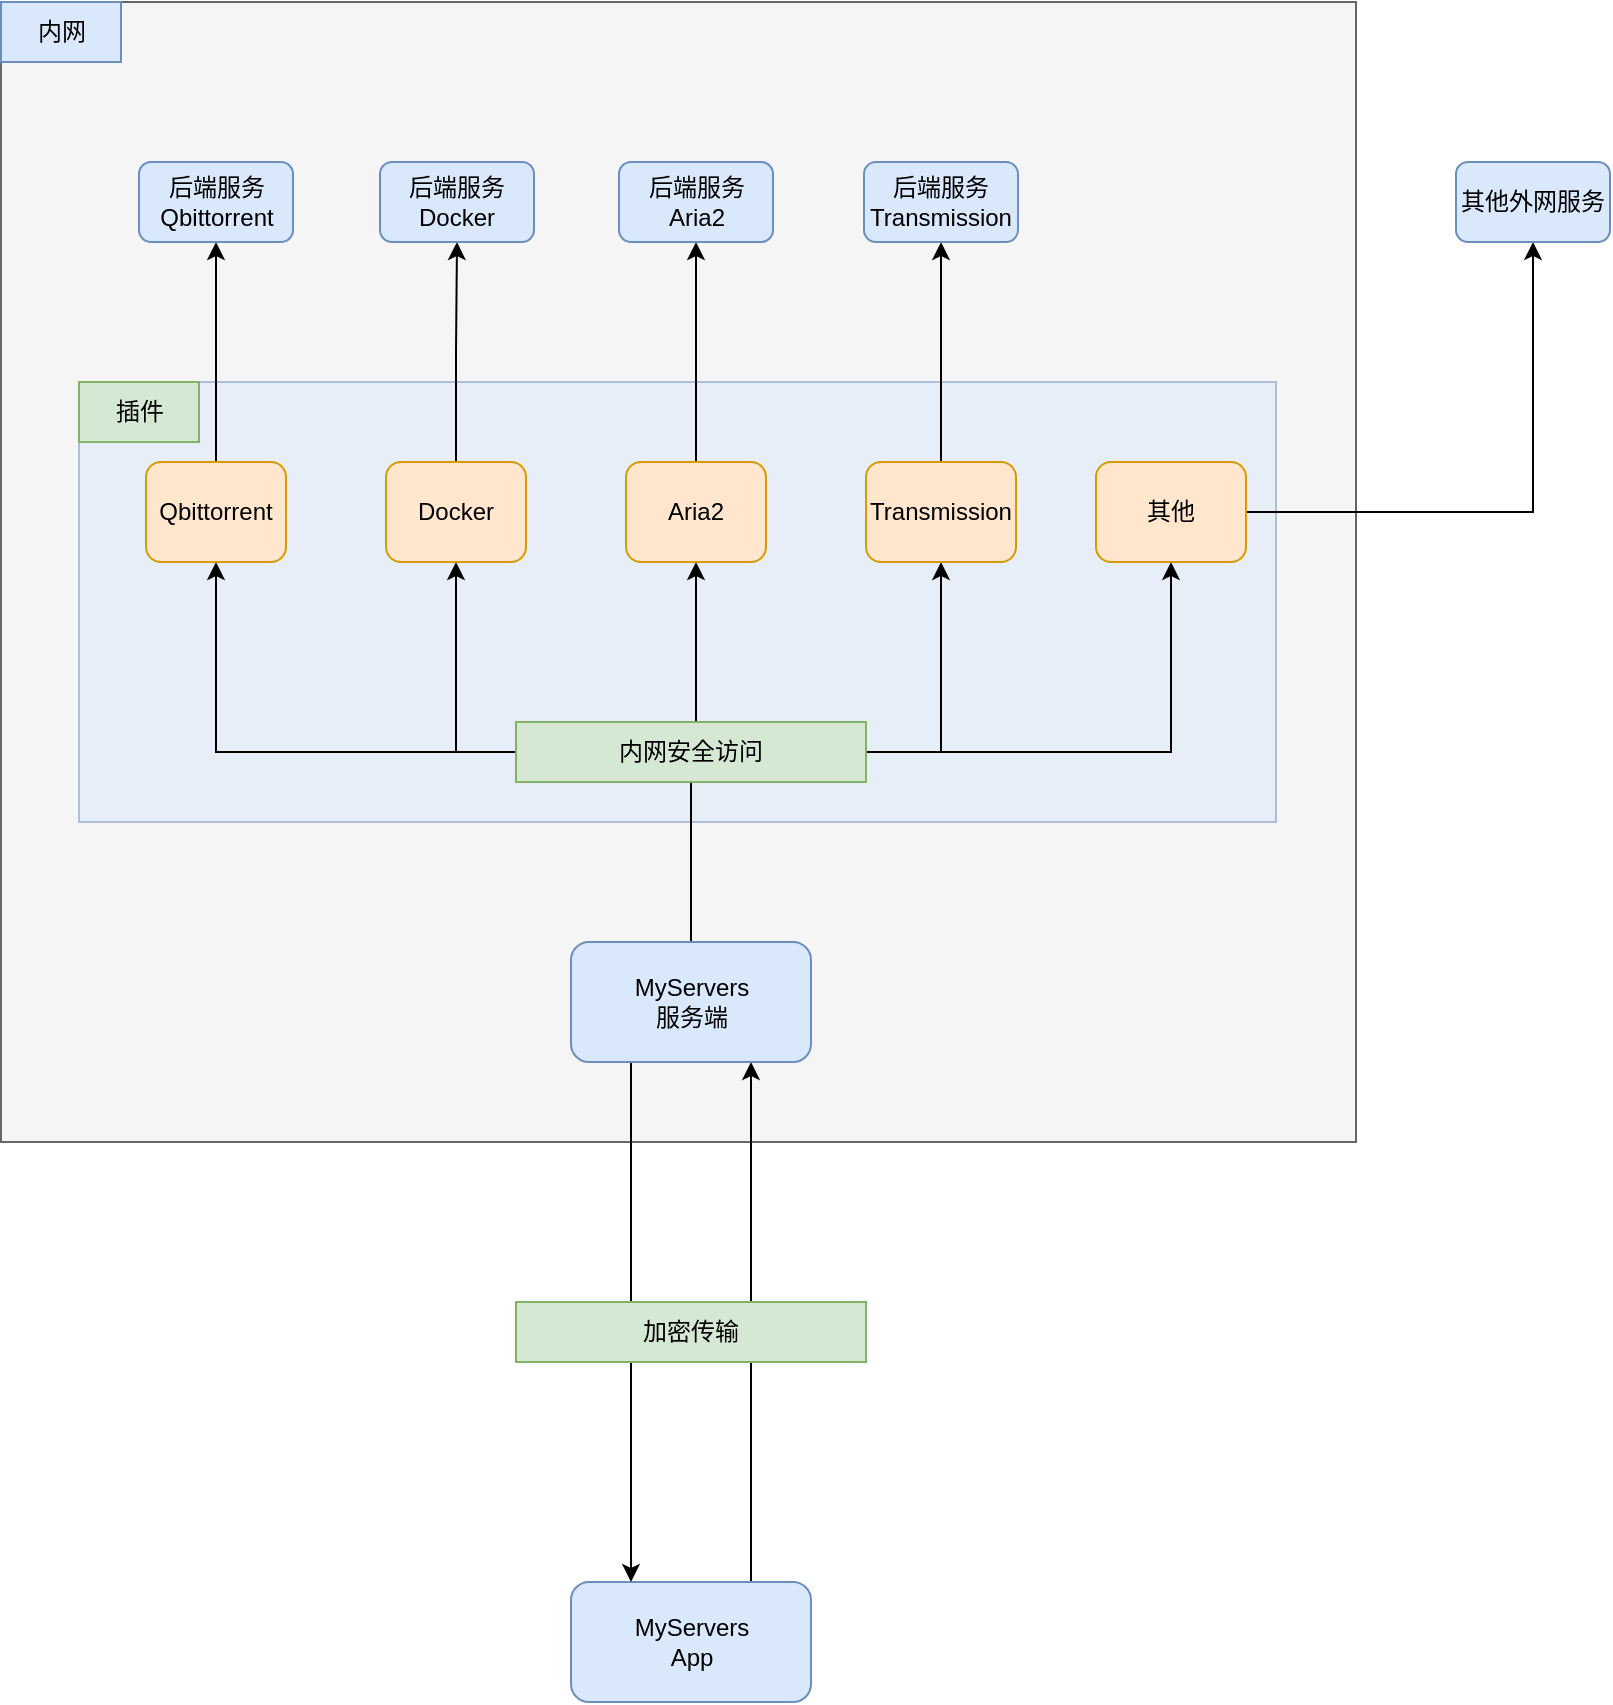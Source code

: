 <mxfile version="22.1.3" type="github">
  <diagram name="第 1 页" id="0J95AYAEyh2etBmY4kA0">
    <mxGraphModel dx="2074" dy="1187" grid="1" gridSize="10" guides="1" tooltips="1" connect="1" arrows="1" fold="1" page="1" pageScale="1" pageWidth="827" pageHeight="1169" math="0" shadow="0">
      <root>
        <mxCell id="0" />
        <mxCell id="1" parent="0" />
        <mxCell id="eKYV_cTzxE7bns25VUIC-18" value="" style="rounded=0;whiteSpace=wrap;html=1;fillColor=#f5f5f5;strokeColor=#666666;fontColor=#333333;" vertex="1" parent="1">
          <mxGeometry x="152.5" y="20" width="677.5" height="570" as="geometry" />
        </mxCell>
        <mxCell id="eKYV_cTzxE7bns25VUIC-24" value="" style="rounded=0;whiteSpace=wrap;html=1;opacity=50;fillColor=#dae8fc;strokeColor=#6c8ebf;" vertex="1" parent="1">
          <mxGeometry x="191.5" y="210" width="598.5" height="220" as="geometry" />
        </mxCell>
        <mxCell id="eKYV_cTzxE7bns25VUIC-5" style="edgeStyle=orthogonalEdgeStyle;rounded=0;orthogonalLoop=1;jettySize=auto;html=1;exitX=0.75;exitY=0;exitDx=0;exitDy=0;entryX=0.75;entryY=1;entryDx=0;entryDy=0;" edge="1" parent="1" source="eKYV_cTzxE7bns25VUIC-1" target="eKYV_cTzxE7bns25VUIC-2">
          <mxGeometry relative="1" as="geometry" />
        </mxCell>
        <mxCell id="eKYV_cTzxE7bns25VUIC-1" value="MyServers&lt;br&gt;App" style="rounded=1;whiteSpace=wrap;html=1;fillColor=#dae8fc;strokeColor=#6c8ebf;" vertex="1" parent="1">
          <mxGeometry x="437.5" y="810" width="120" height="60" as="geometry" />
        </mxCell>
        <mxCell id="eKYV_cTzxE7bns25VUIC-4" style="edgeStyle=orthogonalEdgeStyle;rounded=0;orthogonalLoop=1;jettySize=auto;html=1;exitX=0.25;exitY=1;exitDx=0;exitDy=0;entryX=0.25;entryY=0;entryDx=0;entryDy=0;" edge="1" parent="1" source="eKYV_cTzxE7bns25VUIC-2" target="eKYV_cTzxE7bns25VUIC-1">
          <mxGeometry relative="1" as="geometry" />
        </mxCell>
        <mxCell id="eKYV_cTzxE7bns25VUIC-14" style="edgeStyle=orthogonalEdgeStyle;rounded=0;orthogonalLoop=1;jettySize=auto;html=1;exitX=0.5;exitY=0;exitDx=0;exitDy=0;entryX=0.5;entryY=1;entryDx=0;entryDy=0;" edge="1" parent="1" source="eKYV_cTzxE7bns25VUIC-2" target="eKYV_cTzxE7bns25VUIC-8">
          <mxGeometry relative="1" as="geometry" />
        </mxCell>
        <mxCell id="eKYV_cTzxE7bns25VUIC-15" style="edgeStyle=orthogonalEdgeStyle;rounded=0;orthogonalLoop=1;jettySize=auto;html=1;exitX=0.5;exitY=0;exitDx=0;exitDy=0;entryX=0.5;entryY=1;entryDx=0;entryDy=0;" edge="1" parent="1" source="eKYV_cTzxE7bns25VUIC-2" target="eKYV_cTzxE7bns25VUIC-11">
          <mxGeometry relative="1" as="geometry" />
        </mxCell>
        <mxCell id="eKYV_cTzxE7bns25VUIC-16" style="edgeStyle=orthogonalEdgeStyle;rounded=0;orthogonalLoop=1;jettySize=auto;html=1;exitX=0.5;exitY=0;exitDx=0;exitDy=0;entryX=0.5;entryY=1;entryDx=0;entryDy=0;" edge="1" parent="1" source="eKYV_cTzxE7bns25VUIC-2" target="eKYV_cTzxE7bns25VUIC-12">
          <mxGeometry relative="1" as="geometry" />
        </mxCell>
        <mxCell id="eKYV_cTzxE7bns25VUIC-17" style="edgeStyle=orthogonalEdgeStyle;rounded=0;orthogonalLoop=1;jettySize=auto;html=1;exitX=0.5;exitY=0;exitDx=0;exitDy=0;entryX=0.5;entryY=1;entryDx=0;entryDy=0;" edge="1" parent="1" source="eKYV_cTzxE7bns25VUIC-2" target="eKYV_cTzxE7bns25VUIC-13">
          <mxGeometry relative="1" as="geometry" />
        </mxCell>
        <mxCell id="eKYV_cTzxE7bns25VUIC-45" style="edgeStyle=orthogonalEdgeStyle;rounded=0;orthogonalLoop=1;jettySize=auto;html=1;exitX=0.5;exitY=0;exitDx=0;exitDy=0;entryX=0.5;entryY=1;entryDx=0;entryDy=0;" edge="1" parent="1" source="eKYV_cTzxE7bns25VUIC-2" target="eKYV_cTzxE7bns25VUIC-42">
          <mxGeometry relative="1" as="geometry" />
        </mxCell>
        <mxCell id="eKYV_cTzxE7bns25VUIC-2" value="MyServers&lt;br&gt;服务端" style="rounded=1;whiteSpace=wrap;html=1;fillColor=#dae8fc;strokeColor=#6c8ebf;" vertex="1" parent="1">
          <mxGeometry x="437.5" y="490" width="120" height="60" as="geometry" />
        </mxCell>
        <mxCell id="eKYV_cTzxE7bns25VUIC-6" value="加密传输" style="text;html=1;strokeColor=#82b366;fillColor=#d5e8d4;align=center;verticalAlign=middle;whiteSpace=wrap;rounded=0;" vertex="1" parent="1">
          <mxGeometry x="410" y="670" width="175" height="30" as="geometry" />
        </mxCell>
        <mxCell id="eKYV_cTzxE7bns25VUIC-31" style="edgeStyle=orthogonalEdgeStyle;rounded=0;orthogonalLoop=1;jettySize=auto;html=1;entryX=0.5;entryY=1;entryDx=0;entryDy=0;" edge="1" parent="1" source="eKYV_cTzxE7bns25VUIC-8" target="eKYV_cTzxE7bns25VUIC-30">
          <mxGeometry relative="1" as="geometry" />
        </mxCell>
        <mxCell id="eKYV_cTzxE7bns25VUIC-8" value="Qbittorrent" style="rounded=1;whiteSpace=wrap;html=1;fillColor=#ffe6cc;strokeColor=#d79b00;" vertex="1" parent="1">
          <mxGeometry x="225" y="250" width="70" height="50" as="geometry" />
        </mxCell>
        <mxCell id="eKYV_cTzxE7bns25VUIC-33" style="edgeStyle=orthogonalEdgeStyle;rounded=0;orthogonalLoop=1;jettySize=auto;html=1;exitX=0.5;exitY=0;exitDx=0;exitDy=0;entryX=0.5;entryY=1;entryDx=0;entryDy=0;" edge="1" parent="1" source="eKYV_cTzxE7bns25VUIC-11" target="eKYV_cTzxE7bns25VUIC-32">
          <mxGeometry relative="1" as="geometry" />
        </mxCell>
        <mxCell id="eKYV_cTzxE7bns25VUIC-11" value="Docker" style="rounded=1;whiteSpace=wrap;html=1;fillColor=#ffe6cc;strokeColor=#d79b00;" vertex="1" parent="1">
          <mxGeometry x="345" y="250" width="70" height="50" as="geometry" />
        </mxCell>
        <mxCell id="eKYV_cTzxE7bns25VUIC-39" style="edgeStyle=orthogonalEdgeStyle;rounded=0;orthogonalLoop=1;jettySize=auto;html=1;exitX=0.5;exitY=0;exitDx=0;exitDy=0;entryX=0.5;entryY=1;entryDx=0;entryDy=0;" edge="1" parent="1" source="eKYV_cTzxE7bns25VUIC-12" target="eKYV_cTzxE7bns25VUIC-34">
          <mxGeometry relative="1" as="geometry">
            <Array as="points">
              <mxPoint x="500" y="160" />
              <mxPoint x="500" y="160" />
            </Array>
          </mxGeometry>
        </mxCell>
        <mxCell id="eKYV_cTzxE7bns25VUIC-12" value="Aria2" style="rounded=1;whiteSpace=wrap;html=1;fillColor=#ffe6cc;strokeColor=#d79b00;" vertex="1" parent="1">
          <mxGeometry x="465" y="250" width="70" height="50" as="geometry" />
        </mxCell>
        <mxCell id="eKYV_cTzxE7bns25VUIC-41" style="edgeStyle=orthogonalEdgeStyle;rounded=0;orthogonalLoop=1;jettySize=auto;html=1;exitX=0.5;exitY=0;exitDx=0;exitDy=0;entryX=0.5;entryY=1;entryDx=0;entryDy=0;" edge="1" parent="1" source="eKYV_cTzxE7bns25VUIC-13" target="eKYV_cTzxE7bns25VUIC-40">
          <mxGeometry relative="1" as="geometry" />
        </mxCell>
        <mxCell id="eKYV_cTzxE7bns25VUIC-13" value="Transmission" style="rounded=1;whiteSpace=wrap;html=1;fillColor=#ffe6cc;strokeColor=#d79b00;" vertex="1" parent="1">
          <mxGeometry x="585" y="250" width="75" height="50" as="geometry" />
        </mxCell>
        <mxCell id="eKYV_cTzxE7bns25VUIC-19" value="内网" style="text;html=1;strokeColor=#6c8ebf;fillColor=#dae8fc;align=center;verticalAlign=middle;whiteSpace=wrap;rounded=0;" vertex="1" parent="1">
          <mxGeometry x="152.5" y="20" width="60" height="30" as="geometry" />
        </mxCell>
        <mxCell id="eKYV_cTzxE7bns25VUIC-26" value="插件" style="text;html=1;strokeColor=#82b366;fillColor=#d5e8d4;align=center;verticalAlign=middle;whiteSpace=wrap;rounded=0;" vertex="1" parent="1">
          <mxGeometry x="191.5" y="210" width="60" height="30" as="geometry" />
        </mxCell>
        <mxCell id="eKYV_cTzxE7bns25VUIC-30" value="后端服务&lt;br&gt;Qbittorrent" style="rounded=1;whiteSpace=wrap;html=1;fillColor=#dae8fc;strokeColor=#6c8ebf;" vertex="1" parent="1">
          <mxGeometry x="221.5" y="100" width="77" height="40" as="geometry" />
        </mxCell>
        <mxCell id="eKYV_cTzxE7bns25VUIC-32" value="后端服务&lt;br&gt;Docker" style="rounded=1;whiteSpace=wrap;html=1;fillColor=#dae8fc;strokeColor=#6c8ebf;" vertex="1" parent="1">
          <mxGeometry x="342" y="100" width="77" height="40" as="geometry" />
        </mxCell>
        <mxCell id="eKYV_cTzxE7bns25VUIC-34" value="后端服务&lt;br&gt;Aria2" style="rounded=1;whiteSpace=wrap;html=1;fillColor=#dae8fc;strokeColor=#6c8ebf;" vertex="1" parent="1">
          <mxGeometry x="461.5" y="100" width="77" height="40" as="geometry" />
        </mxCell>
        <mxCell id="eKYV_cTzxE7bns25VUIC-40" value="后端服务&lt;br&gt;Transmission" style="rounded=1;whiteSpace=wrap;html=1;fillColor=#dae8fc;strokeColor=#6c8ebf;" vertex="1" parent="1">
          <mxGeometry x="584" y="100" width="77" height="40" as="geometry" />
        </mxCell>
        <mxCell id="eKYV_cTzxE7bns25VUIC-47" style="edgeStyle=orthogonalEdgeStyle;rounded=0;orthogonalLoop=1;jettySize=auto;html=1;exitX=1;exitY=0.5;exitDx=0;exitDy=0;" edge="1" parent="1" source="eKYV_cTzxE7bns25VUIC-42" target="eKYV_cTzxE7bns25VUIC-46">
          <mxGeometry relative="1" as="geometry" />
        </mxCell>
        <mxCell id="eKYV_cTzxE7bns25VUIC-42" value="其他" style="rounded=1;whiteSpace=wrap;html=1;fillColor=#ffe6cc;strokeColor=#d79b00;" vertex="1" parent="1">
          <mxGeometry x="700" y="250" width="75" height="50" as="geometry" />
        </mxCell>
        <mxCell id="eKYV_cTzxE7bns25VUIC-29" value="内网安全访问" style="text;html=1;strokeColor=#82b366;fillColor=#d5e8d4;align=center;verticalAlign=middle;whiteSpace=wrap;rounded=0;" vertex="1" parent="1">
          <mxGeometry x="410" y="380" width="175" height="30" as="geometry" />
        </mxCell>
        <mxCell id="eKYV_cTzxE7bns25VUIC-46" value="其他外网服务" style="rounded=1;whiteSpace=wrap;html=1;fillColor=#dae8fc;strokeColor=#6c8ebf;" vertex="1" parent="1">
          <mxGeometry x="880" y="100" width="77" height="40" as="geometry" />
        </mxCell>
      </root>
    </mxGraphModel>
  </diagram>
</mxfile>
